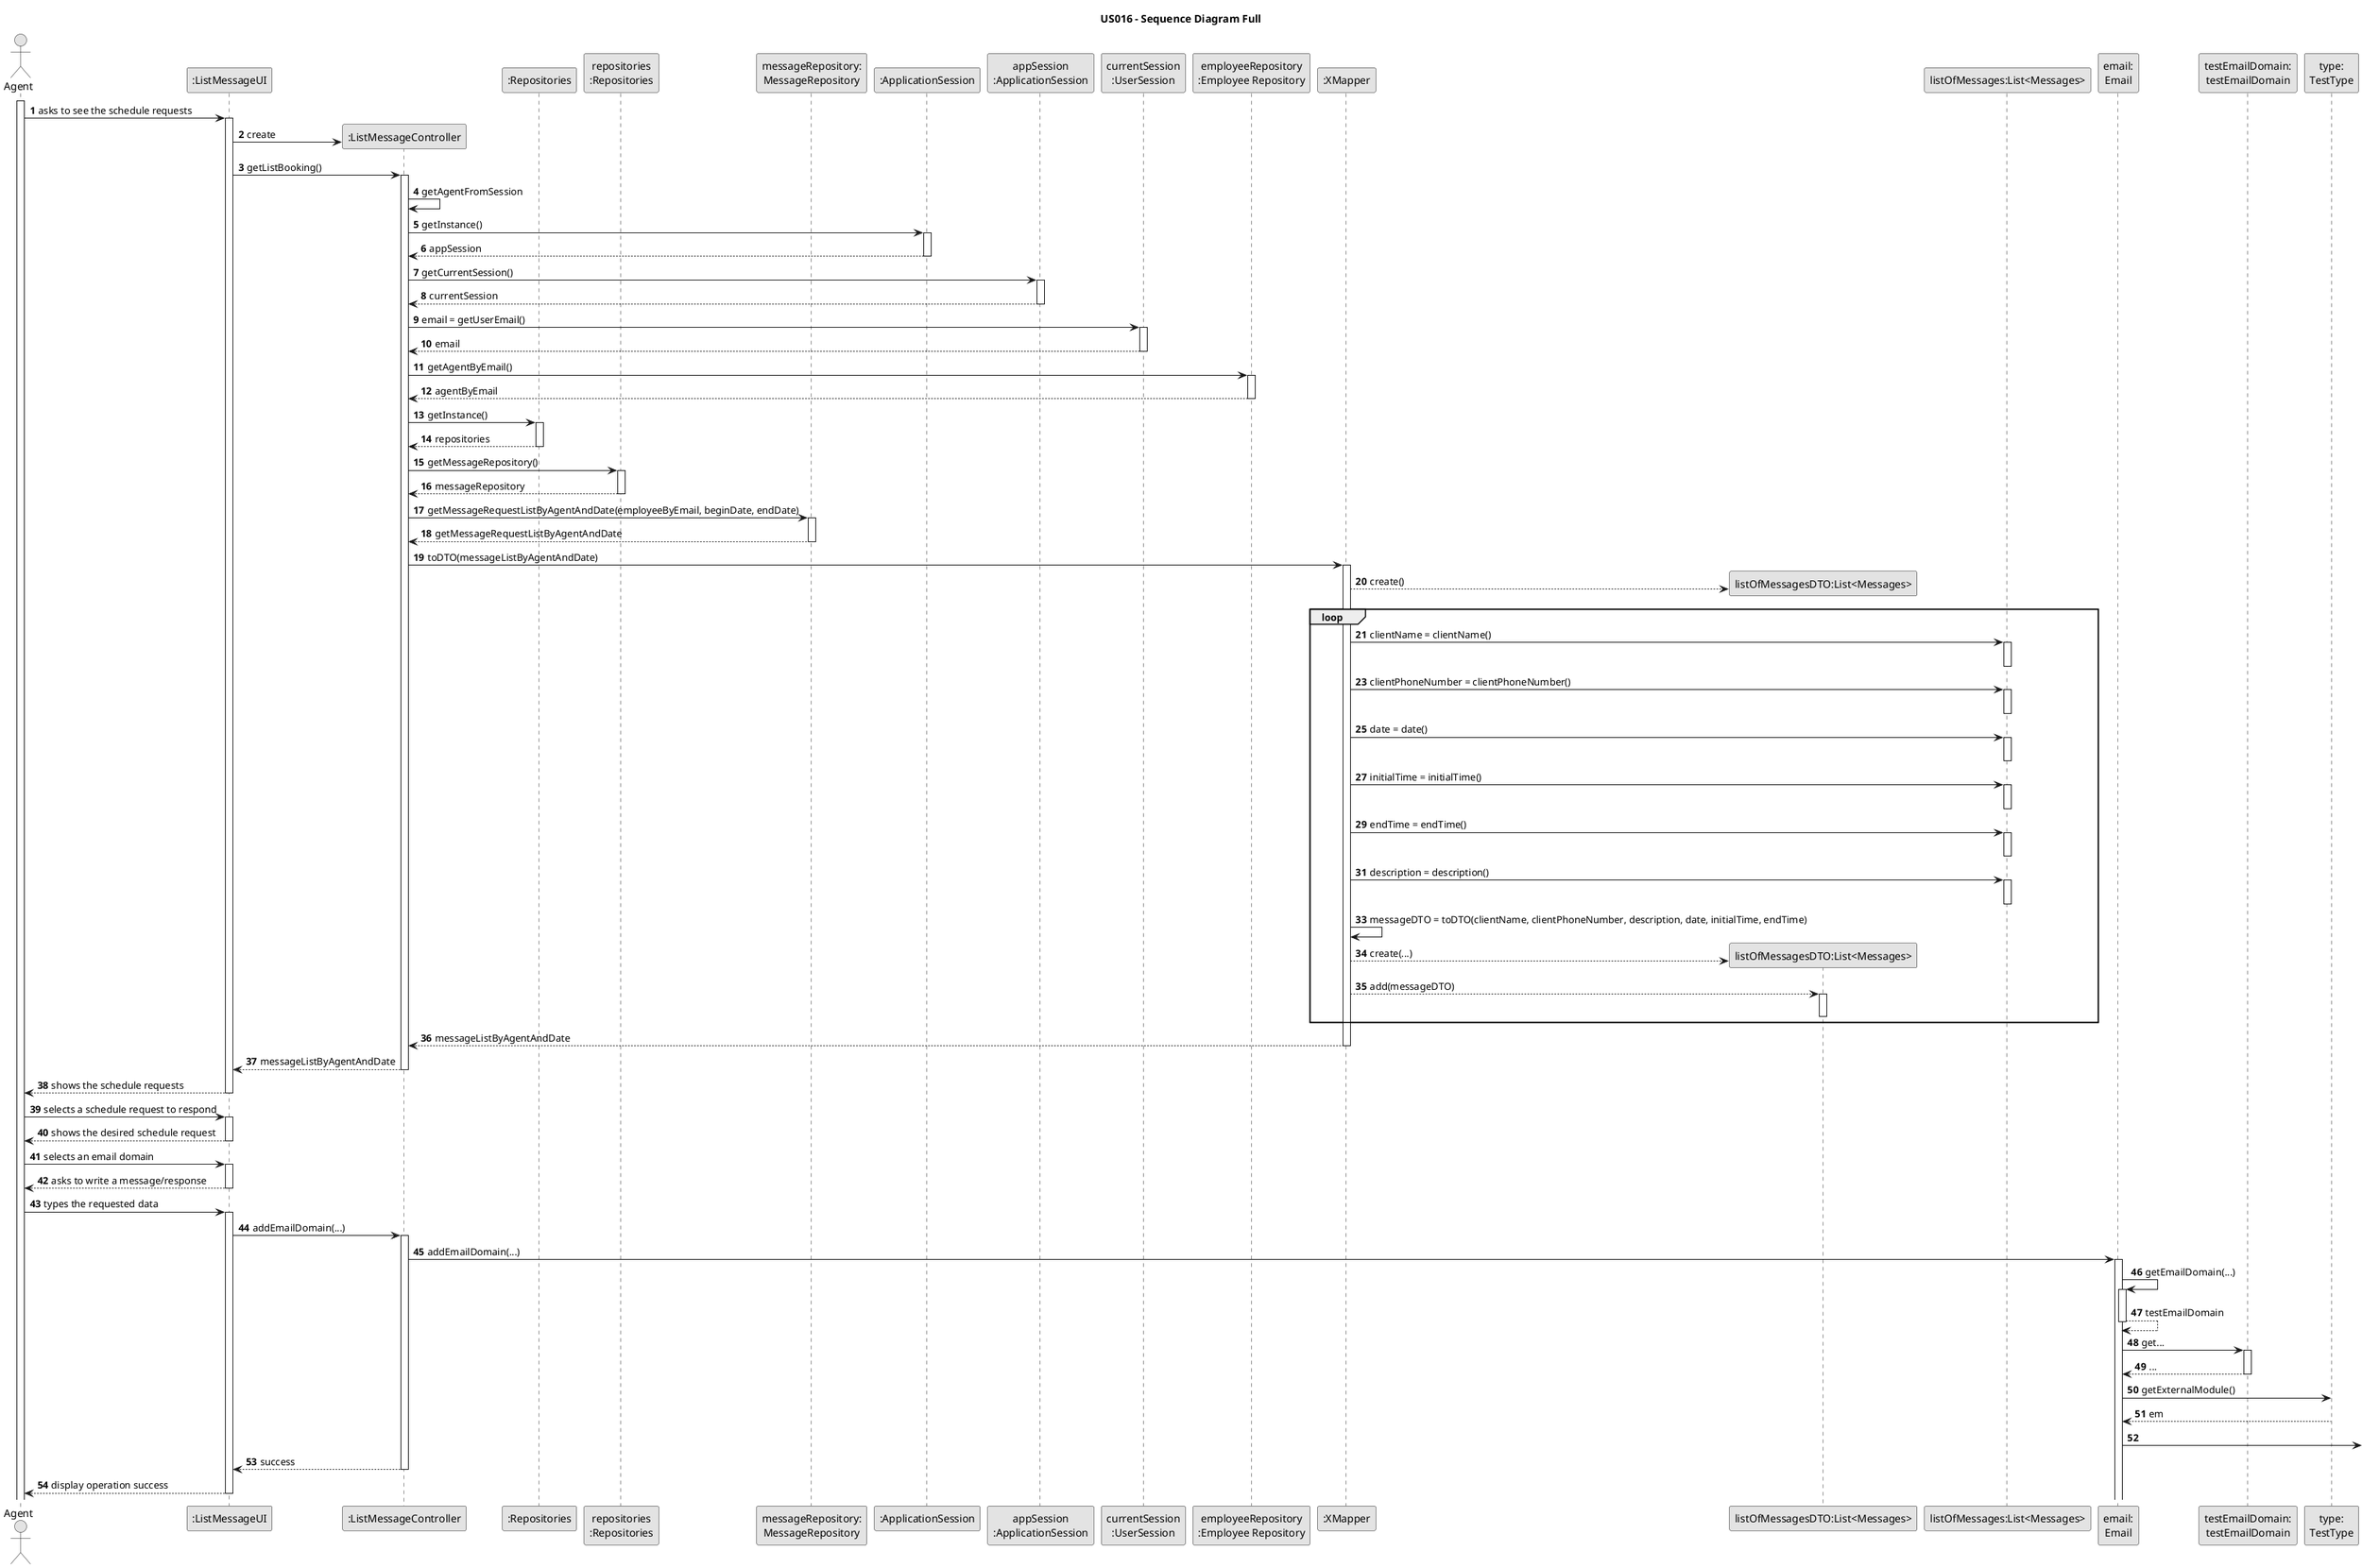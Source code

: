 @startuml

title US016 - Sequence Diagram Full

skinparam monochrome true
skinparam packageStyle rectangle
skinparam shadowing false

autonumber

actor "Agent" as Agent
participant ":ListMessageUI" as System
participant ":ListMessageController" as Controller
participant ":Repositories" as RepositorySingleton
participant "repositories\n:Repositories" as Repository
participant "messageRepository:\nMessageRepository" as MessageRepository
participant ":ApplicationSession" as app
participant "appSession\n:ApplicationSession" as APP
participant "currentSession\n:UserSession" as User
participant "employeeRepository\n:Employee Repository" as Employee

participant ":XMapper" as Mapper
participant "listOfMessagesDTO:List<Messages>" as listMessagesDTO
participant "listOfMessages:List<Messages>" as listMessages

participant "email:\nEmail" as Email
participant "testEmailDomain:\ntestEmailDomain" as EmailDomain
participant "type:\nTestType" as TestType


activate Agent

Agent -> System : asks to see the schedule requests
activate System

System -> Controller** : create

System -> Controller : getListBooking()
activate Controller

Controller -> Controller : getAgentFromSession

Controller -> app : getInstance()
activate app

app --> Controller : appSession
deactivate app

Controller -> APP : getCurrentSession()
activate APP

APP --> Controller : currentSession
deactivate APP

Controller -> User : email = getUserEmail()
activate User

User --> Controller : email
deactivate User

Controller -> Employee : getAgentByEmail()
activate Employee

Employee --> Controller : agentByEmail
deactivate Employee

Controller -> RepositorySingleton : getInstance()
activate RepositorySingleton

RepositorySingleton --> Controller : repositories
deactivate RepositorySingleton

Controller -> Repository : getMessageRepository()
activate Repository

Repository --> Controller : messageRepository
deactivate Repository

Controller -> MessageRepository : getMessageRequestListByAgentAndDate(employeeByEmail, beginDate, endDate)
activate MessageRepository

MessageRepository --> Controller : getMessageRequestListByAgentAndDate
deactivate MessageRepository

Controller -> Mapper : toDTO(messageListByAgentAndDate)
activate Mapper

Mapper --> listMessagesDTO** : create()

    loop

    Mapper -> listMessages: clientName = clientName()
    activate listMessages

    Mapper -[hidden]> listMessages
    deactivate listMessages

    Mapper -> listMessages : clientPhoneNumber = clientPhoneNumber()
    activate listMessages

    Mapper -[hidden]> listMessages
    deactivate listMessages

    Mapper -> listMessages : date = date()
    activate listMessages

    Mapper -[hidden]> listMessages
    deactivate listMessages

    Mapper -> listMessages : initialTime = initialTime()
    activate listMessages

    Mapper -[hidden]> listMessages
    deactivate listMessages

    Mapper -> listMessages : endTime = endTime()
    activate listMessages

    Mapper -[hidden]> listMessages
    deactivate listMessages

    Mapper -> listMessages : description = description()
    activate listMessages

    Mapper -[hidden]> listMessages
    deactivate listMessages

    Mapper -> Mapper : messageDTO = toDTO(clientName, clientPhoneNumber, description, date, initialTime, endTime)

    Mapper --> listMessagesDTO** : create(...)

    Mapper --> listMessagesDTO : add(messageDTO)
    activate listMessagesDTO
    deactivate listMessagesDTO

    end

Mapper --> Controller : messageListByAgentAndDate
deactivate Mapper

Controller --> System : messageListByAgentAndDate
deactivate Controller



System --> Agent : shows the schedule requests
deactivate System

Agent -> System : selects a schedule request to respond
activate System

System --> Agent : shows the desired schedule request
deactivate System

Agent -> System : selects an email domain
activate System

System --> Agent : asks to write a message/response
deactivate System

Agent -> System : types the requested data
activate System

System -> Controller : addEmailDomain(...)
activate Controller

Controller -> Email : addEmailDomain(...)
activate Email

Email -> Email : getEmailDomain(...)
activate Email

Email --> Email : testEmailDomain
deactivate Email

Email -> EmailDomain : get...
activate EmailDomain

EmailDomain --> Email : ...
deactivate EmailDomain

Email -> TestType : getExternalModule()
deactivate TestType

TestType --> Email : em
deactivate TestType

Email -> 



Controller --> System : success
deactivate Controller

System --> Agent : display operation success
deactivate System

@enduml